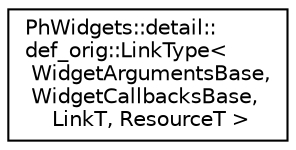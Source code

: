 digraph "Graphical Class Hierarchy"
{
  edge [fontname="Helvetica",fontsize="10",labelfontname="Helvetica",labelfontsize="10"];
  node [fontname="Helvetica",fontsize="10",shape=record];
  rankdir="LR";
  Node0 [label="PhWidgets::detail::\ldef_orig::LinkType\<\l WidgetArgumentsBase,\l WidgetCallbacksBase,\l LinkT, ResourceT \>",height=0.2,width=0.4,color="black", fillcolor="white", style="filled",URL="$struct_ph_widgets_1_1detail_1_1def__orig_1_1_link_type_3_01_widget_arguments_base_00_01_widget_c260b8a10a07a0e8dc41c83a2f140a7ca.html"];
}
